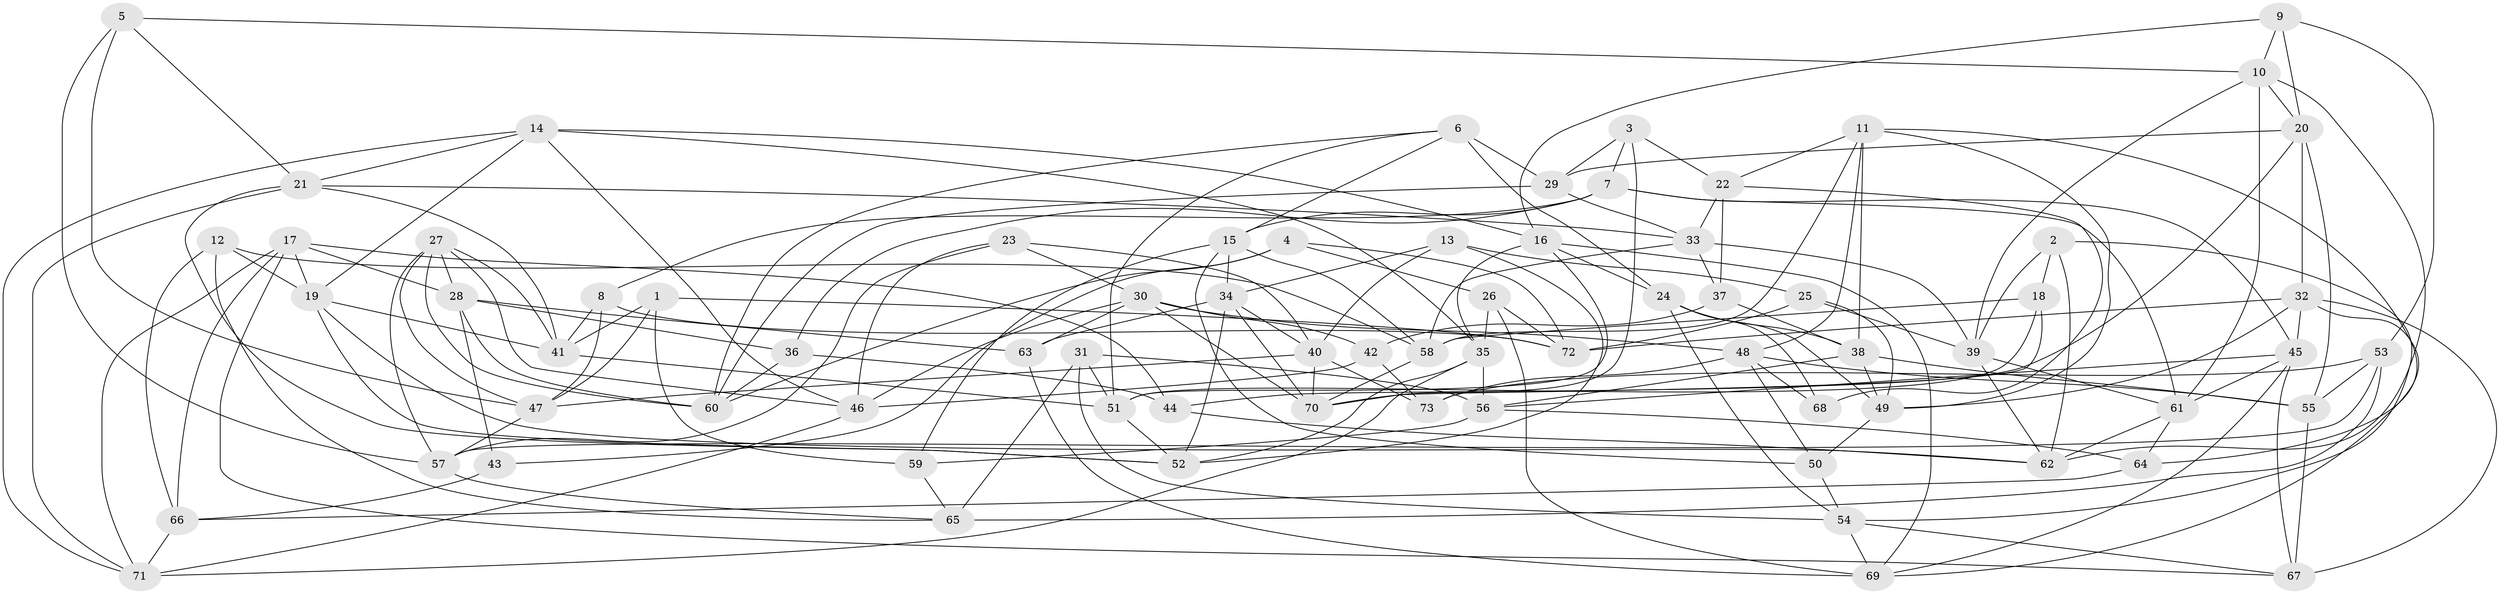 // original degree distribution, {4: 1.0}
// Generated by graph-tools (version 1.1) at 2025/38/03/04/25 23:38:11]
// undirected, 73 vertices, 189 edges
graph export_dot {
  node [color=gray90,style=filled];
  1;
  2;
  3;
  4;
  5;
  6;
  7;
  8;
  9;
  10;
  11;
  12;
  13;
  14;
  15;
  16;
  17;
  18;
  19;
  20;
  21;
  22;
  23;
  24;
  25;
  26;
  27;
  28;
  29;
  30;
  31;
  32;
  33;
  34;
  35;
  36;
  37;
  38;
  39;
  40;
  41;
  42;
  43;
  44;
  45;
  46;
  47;
  48;
  49;
  50;
  51;
  52;
  53;
  54;
  55;
  56;
  57;
  58;
  59;
  60;
  61;
  62;
  63;
  64;
  65;
  66;
  67;
  68;
  69;
  70;
  71;
  72;
  73;
  1 -- 41 [weight=1.0];
  1 -- 47 [weight=1.0];
  1 -- 59 [weight=1.0];
  1 -- 72 [weight=1.0];
  2 -- 18 [weight=1.0];
  2 -- 39 [weight=1.0];
  2 -- 54 [weight=1.0];
  2 -- 62 [weight=1.0];
  3 -- 7 [weight=1.0];
  3 -- 22 [weight=1.0];
  3 -- 29 [weight=1.0];
  3 -- 70 [weight=1.0];
  4 -- 26 [weight=1.0];
  4 -- 43 [weight=1.0];
  4 -- 60 [weight=1.0];
  4 -- 72 [weight=1.0];
  5 -- 10 [weight=1.0];
  5 -- 21 [weight=1.0];
  5 -- 47 [weight=1.0];
  5 -- 57 [weight=1.0];
  6 -- 15 [weight=1.0];
  6 -- 24 [weight=1.0];
  6 -- 29 [weight=2.0];
  6 -- 51 [weight=1.0];
  6 -- 60 [weight=1.0];
  7 -- 8 [weight=1.0];
  7 -- 15 [weight=1.0];
  7 -- 36 [weight=1.0];
  7 -- 45 [weight=1.0];
  7 -- 61 [weight=1.0];
  8 -- 41 [weight=1.0];
  8 -- 47 [weight=1.0];
  8 -- 72 [weight=1.0];
  9 -- 10 [weight=1.0];
  9 -- 16 [weight=1.0];
  9 -- 20 [weight=1.0];
  9 -- 53 [weight=1.0];
  10 -- 20 [weight=1.0];
  10 -- 39 [weight=1.0];
  10 -- 61 [weight=1.0];
  10 -- 62 [weight=1.0];
  11 -- 22 [weight=1.0];
  11 -- 38 [weight=1.0];
  11 -- 48 [weight=1.0];
  11 -- 49 [weight=1.0];
  11 -- 58 [weight=1.0];
  11 -- 64 [weight=1.0];
  12 -- 19 [weight=1.0];
  12 -- 58 [weight=1.0];
  12 -- 65 [weight=1.0];
  12 -- 66 [weight=1.0];
  13 -- 25 [weight=1.0];
  13 -- 34 [weight=1.0];
  13 -- 40 [weight=1.0];
  13 -- 52 [weight=1.0];
  14 -- 16 [weight=1.0];
  14 -- 19 [weight=1.0];
  14 -- 21 [weight=1.0];
  14 -- 35 [weight=1.0];
  14 -- 46 [weight=1.0];
  14 -- 71 [weight=1.0];
  15 -- 34 [weight=1.0];
  15 -- 50 [weight=1.0];
  15 -- 58 [weight=1.0];
  15 -- 59 [weight=1.0];
  16 -- 24 [weight=1.0];
  16 -- 35 [weight=1.0];
  16 -- 51 [weight=1.0];
  16 -- 69 [weight=1.0];
  17 -- 19 [weight=1.0];
  17 -- 28 [weight=1.0];
  17 -- 44 [weight=1.0];
  17 -- 66 [weight=1.0];
  17 -- 67 [weight=1.0];
  17 -- 71 [weight=1.0];
  18 -- 51 [weight=1.0];
  18 -- 58 [weight=1.0];
  18 -- 70 [weight=1.0];
  19 -- 41 [weight=1.0];
  19 -- 52 [weight=1.0];
  19 -- 62 [weight=1.0];
  20 -- 29 [weight=1.0];
  20 -- 32 [weight=1.0];
  20 -- 44 [weight=1.0];
  20 -- 55 [weight=1.0];
  21 -- 33 [weight=1.0];
  21 -- 41 [weight=1.0];
  21 -- 52 [weight=1.0];
  21 -- 71 [weight=1.0];
  22 -- 33 [weight=1.0];
  22 -- 37 [weight=1.0];
  22 -- 68 [weight=2.0];
  23 -- 30 [weight=1.0];
  23 -- 40 [weight=1.0];
  23 -- 46 [weight=1.0];
  23 -- 57 [weight=1.0];
  24 -- 38 [weight=1.0];
  24 -- 49 [weight=1.0];
  24 -- 54 [weight=1.0];
  24 -- 68 [weight=1.0];
  25 -- 39 [weight=1.0];
  25 -- 49 [weight=1.0];
  25 -- 72 [weight=1.0];
  26 -- 35 [weight=1.0];
  26 -- 69 [weight=1.0];
  26 -- 72 [weight=1.0];
  27 -- 28 [weight=1.0];
  27 -- 41 [weight=1.0];
  27 -- 46 [weight=1.0];
  27 -- 47 [weight=1.0];
  27 -- 57 [weight=1.0];
  27 -- 60 [weight=1.0];
  28 -- 36 [weight=1.0];
  28 -- 43 [weight=1.0];
  28 -- 60 [weight=1.0];
  28 -- 63 [weight=1.0];
  29 -- 33 [weight=1.0];
  29 -- 60 [weight=1.0];
  30 -- 42 [weight=1.0];
  30 -- 46 [weight=1.0];
  30 -- 48 [weight=1.0];
  30 -- 63 [weight=1.0];
  30 -- 70 [weight=1.0];
  31 -- 51 [weight=1.0];
  31 -- 54 [weight=1.0];
  31 -- 56 [weight=1.0];
  31 -- 65 [weight=1.0];
  32 -- 45 [weight=1.0];
  32 -- 49 [weight=1.0];
  32 -- 67 [weight=1.0];
  32 -- 69 [weight=1.0];
  32 -- 72 [weight=1.0];
  33 -- 37 [weight=1.0];
  33 -- 39 [weight=1.0];
  33 -- 58 [weight=1.0];
  34 -- 40 [weight=1.0];
  34 -- 52 [weight=1.0];
  34 -- 63 [weight=1.0];
  34 -- 70 [weight=1.0];
  35 -- 52 [weight=1.0];
  35 -- 56 [weight=1.0];
  35 -- 71 [weight=1.0];
  36 -- 44 [weight=1.0];
  36 -- 60 [weight=1.0];
  37 -- 38 [weight=1.0];
  37 -- 42 [weight=1.0];
  38 -- 49 [weight=1.0];
  38 -- 55 [weight=1.0];
  38 -- 56 [weight=1.0];
  39 -- 61 [weight=1.0];
  39 -- 62 [weight=1.0];
  40 -- 47 [weight=1.0];
  40 -- 70 [weight=1.0];
  40 -- 73 [weight=1.0];
  41 -- 51 [weight=1.0];
  42 -- 46 [weight=1.0];
  42 -- 73 [weight=1.0];
  43 -- 66 [weight=2.0];
  44 -- 62 [weight=1.0];
  45 -- 56 [weight=1.0];
  45 -- 61 [weight=1.0];
  45 -- 67 [weight=1.0];
  45 -- 69 [weight=1.0];
  46 -- 71 [weight=1.0];
  47 -- 57 [weight=1.0];
  48 -- 50 [weight=1.0];
  48 -- 55 [weight=1.0];
  48 -- 68 [weight=1.0];
  48 -- 73 [weight=1.0];
  49 -- 50 [weight=1.0];
  50 -- 54 [weight=1.0];
  51 -- 52 [weight=1.0];
  53 -- 55 [weight=1.0];
  53 -- 57 [weight=1.0];
  53 -- 65 [weight=2.0];
  53 -- 73 [weight=1.0];
  54 -- 67 [weight=1.0];
  54 -- 69 [weight=1.0];
  55 -- 67 [weight=2.0];
  56 -- 59 [weight=1.0];
  56 -- 64 [weight=1.0];
  57 -- 65 [weight=1.0];
  58 -- 70 [weight=1.0];
  59 -- 65 [weight=1.0];
  61 -- 62 [weight=1.0];
  61 -- 64 [weight=1.0];
  63 -- 69 [weight=1.0];
  64 -- 66 [weight=1.0];
  66 -- 71 [weight=1.0];
}
